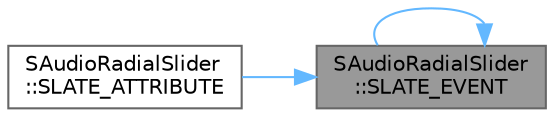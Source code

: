 digraph "SAudioRadialSlider::SLATE_EVENT"
{
 // INTERACTIVE_SVG=YES
 // LATEX_PDF_SIZE
  bgcolor="transparent";
  edge [fontname=Helvetica,fontsize=10,labelfontname=Helvetica,labelfontsize=10];
  node [fontname=Helvetica,fontsize=10,shape=box,height=0.2,width=0.4];
  rankdir="RL";
  Node1 [id="Node000001",label="SAudioRadialSlider\l::SLATE_EVENT",height=0.2,width=0.4,color="gray40", fillcolor="grey60", style="filled", fontcolor="black",tooltip="Invoked when the mouse is pressed and a capture begins."];
  Node1 -> Node2 [id="edge1_Node000001_Node000002",dir="back",color="steelblue1",style="solid",tooltip=" "];
  Node2 [id="Node000002",label="SAudioRadialSlider\l::SLATE_ATTRIBUTE",height=0.2,width=0.4,color="grey40", fillcolor="white", style="filled",URL="$df/d61/classSAudioRadialSlider.html#a22e0341232e86985ffcf66919e903619",tooltip="When specified, use this as the slider's desired size."];
  Node1 -> Node1 [id="edge2_Node000001_Node000001",dir="back",color="steelblue1",style="solid",tooltip=" "];
}
